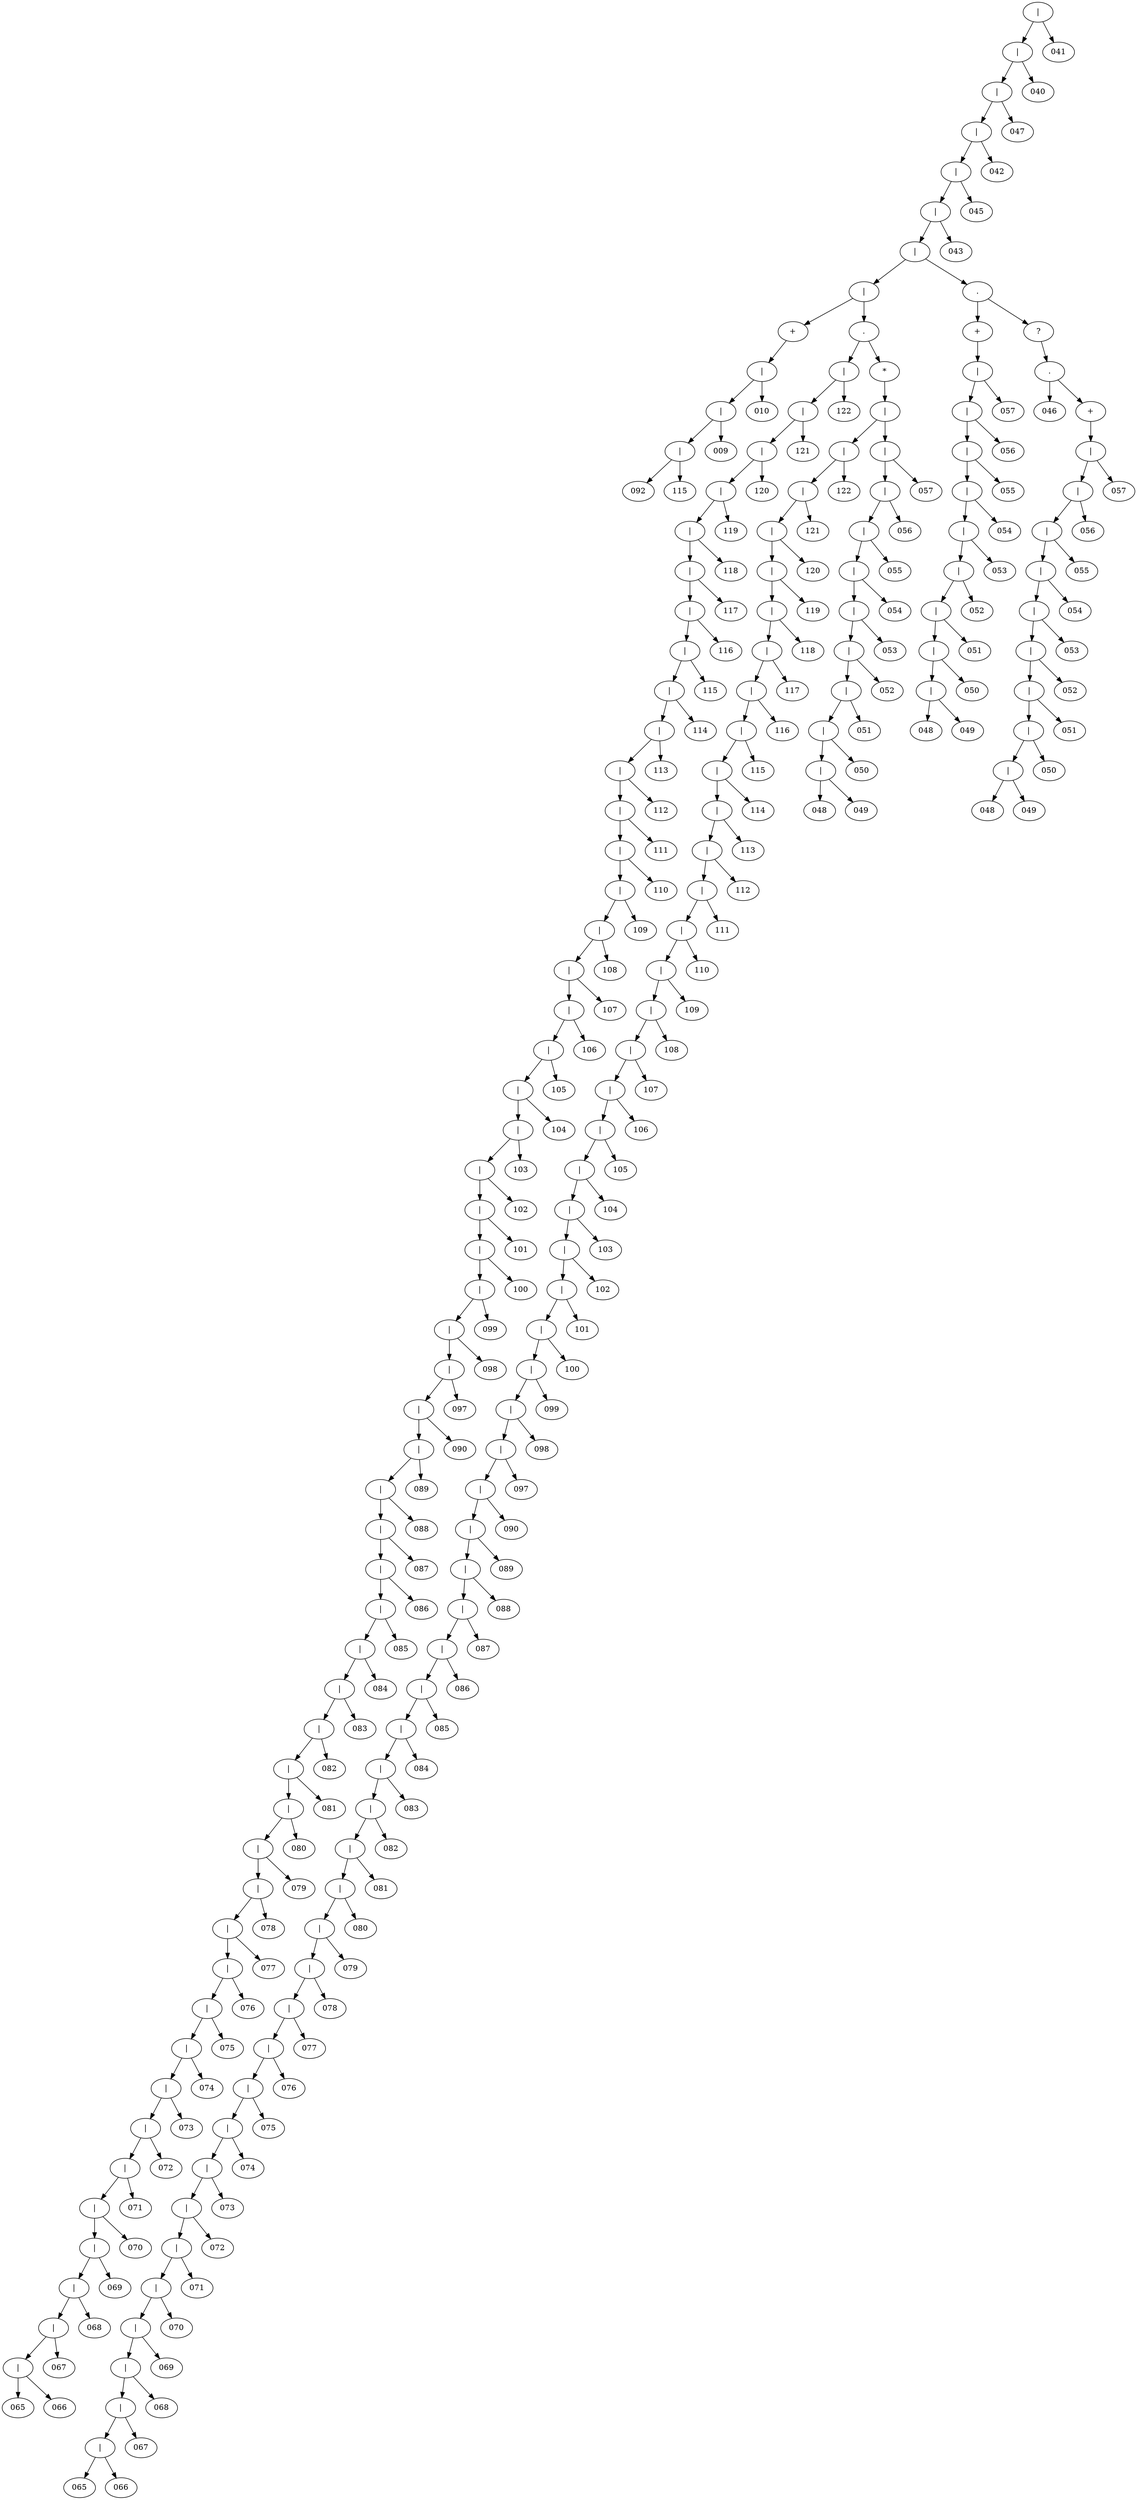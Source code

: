 digraph tree {
	"2e19b95fe4d34b61875d7d9e99b61b43" [label="|"]
	d62bc9eb847b4e56842d618ef1a55bec [label="|"]
	"2e19b95fe4d34b61875d7d9e99b61b43" -> d62bc9eb847b4e56842d618ef1a55bec
	"7fe6344fd96a43038ec41978693718b5" [label="|"]
	d62bc9eb847b4e56842d618ef1a55bec -> "7fe6344fd96a43038ec41978693718b5"
	fa23b6da489e4cc19fb6bdad95b22d73 [label="|"]
	"7fe6344fd96a43038ec41978693718b5" -> fa23b6da489e4cc19fb6bdad95b22d73
	"83bcaa3231194c7aa40a2555503f72b2" [label="|"]
	fa23b6da489e4cc19fb6bdad95b22d73 -> "83bcaa3231194c7aa40a2555503f72b2"
	be00e8d80e274a2cb9f75f99d9878c55 [label="|"]
	"83bcaa3231194c7aa40a2555503f72b2" -> be00e8d80e274a2cb9f75f99d9878c55
	"24c8f93053c6474a9f90a60ad2742010" [label="|"]
	be00e8d80e274a2cb9f75f99d9878c55 -> "24c8f93053c6474a9f90a60ad2742010"
	ff76c4222f97476eb7170eceab85cd71 [label="|"]
	"24c8f93053c6474a9f90a60ad2742010" -> ff76c4222f97476eb7170eceab85cd71
	c47994fa2f754c888942c87eef83daf3 [label="+"]
	ff76c4222f97476eb7170eceab85cd71 -> c47994fa2f754c888942c87eef83daf3
	f10859729d7148c6a57de2a03f4a5b13 [label="|"]
	c47994fa2f754c888942c87eef83daf3 -> f10859729d7148c6a57de2a03f4a5b13
	e2fc475a697f427ab1bbbead1531e0e1 [label="|"]
	f10859729d7148c6a57de2a03f4a5b13 -> e2fc475a697f427ab1bbbead1531e0e1
	eaadefefea414cacb116894111cdc186 [label="|"]
	e2fc475a697f427ab1bbbead1531e0e1 -> eaadefefea414cacb116894111cdc186
	"730ccfe91a364048bc9b30f78c1812c4" [label=092]
	eaadefefea414cacb116894111cdc186 -> "730ccfe91a364048bc9b30f78c1812c4"
	c76029ca411c497fb4a253eac7c81fa4 [label=115]
	eaadefefea414cacb116894111cdc186 -> c76029ca411c497fb4a253eac7c81fa4
	be38c3b09318450c8350f591df32cbcb [label=009]
	e2fc475a697f427ab1bbbead1531e0e1 -> be38c3b09318450c8350f591df32cbcb
	"60b33773f843457cb3dcf0a2a8e35753" [label=010]
	f10859729d7148c6a57de2a03f4a5b13 -> "60b33773f843457cb3dcf0a2a8e35753"
	"05e6436e86c04349966c093c47841afa" [label="."]
	ff76c4222f97476eb7170eceab85cd71 -> "05e6436e86c04349966c093c47841afa"
	"3090ae4bc9f048b6b4eb388c695d2171" [label="|"]
	"05e6436e86c04349966c093c47841afa" -> "3090ae4bc9f048b6b4eb388c695d2171"
	"4da3522e28aa428c8cdf0364335aa6f8" [label="|"]
	"3090ae4bc9f048b6b4eb388c695d2171" -> "4da3522e28aa428c8cdf0364335aa6f8"
	e4342912809a4910992414bb416e7b98 [label="|"]
	"4da3522e28aa428c8cdf0364335aa6f8" -> e4342912809a4910992414bb416e7b98
	"1521edde5a444e39972c7a7668b72daa" [label="|"]
	e4342912809a4910992414bb416e7b98 -> "1521edde5a444e39972c7a7668b72daa"
	"30cbc481c81d4c01b1b5ba5124217fb0" [label="|"]
	"1521edde5a444e39972c7a7668b72daa" -> "30cbc481c81d4c01b1b5ba5124217fb0"
	f4a5941d02c6412590adb33aa436edb4 [label="|"]
	"30cbc481c81d4c01b1b5ba5124217fb0" -> f4a5941d02c6412590adb33aa436edb4
	"313196c3f89340c7bfd5dcdce46e13e8" [label="|"]
	f4a5941d02c6412590adb33aa436edb4 -> "313196c3f89340c7bfd5dcdce46e13e8"
	"590f0a8bebb9479885e1aaea14e94cea" [label="|"]
	"313196c3f89340c7bfd5dcdce46e13e8" -> "590f0a8bebb9479885e1aaea14e94cea"
	aa83992f71304a339b46c2f6e71c440f [label="|"]
	"590f0a8bebb9479885e1aaea14e94cea" -> aa83992f71304a339b46c2f6e71c440f
	"7609d9a1d0024521b1f4b920b3a6239e" [label="|"]
	aa83992f71304a339b46c2f6e71c440f -> "7609d9a1d0024521b1f4b920b3a6239e"
	e55d6004d5e54dd8acfc0a5f7df43724 [label="|"]
	"7609d9a1d0024521b1f4b920b3a6239e" -> e55d6004d5e54dd8acfc0a5f7df43724
	fd9f5ba2892f488a80bb7bc5b7f38559 [label="|"]
	e55d6004d5e54dd8acfc0a5f7df43724 -> fd9f5ba2892f488a80bb7bc5b7f38559
	"3e0389116c98444a8870df1efdadb38a" [label="|"]
	fd9f5ba2892f488a80bb7bc5b7f38559 -> "3e0389116c98444a8870df1efdadb38a"
	"54dfc5a30d8d47b0988a4ce762fe93d4" [label="|"]
	"3e0389116c98444a8870df1efdadb38a" -> "54dfc5a30d8d47b0988a4ce762fe93d4"
	e2a88036a553441b843003126a8a8922 [label="|"]
	"54dfc5a30d8d47b0988a4ce762fe93d4" -> e2a88036a553441b843003126a8a8922
	"568d2b7107f3448296b4acfe0ae82e72" [label="|"]
	e2a88036a553441b843003126a8a8922 -> "568d2b7107f3448296b4acfe0ae82e72"
	"4367bb37cfc2487e96e3000105067f56" [label="|"]
	"568d2b7107f3448296b4acfe0ae82e72" -> "4367bb37cfc2487e96e3000105067f56"
	"262c342d523e4c33b1dd133475f9b430" [label="|"]
	"4367bb37cfc2487e96e3000105067f56" -> "262c342d523e4c33b1dd133475f9b430"
	"6911ab8682b8420185c1feca3cb0615e" [label="|"]
	"262c342d523e4c33b1dd133475f9b430" -> "6911ab8682b8420185c1feca3cb0615e"
	c6d47c54ce004630aa5b9c7b202ff507 [label="|"]
	"6911ab8682b8420185c1feca3cb0615e" -> c6d47c54ce004630aa5b9c7b202ff507
	"04df1d574c3a4840baac473f95817bff" [label="|"]
	c6d47c54ce004630aa5b9c7b202ff507 -> "04df1d574c3a4840baac473f95817bff"
	"8613e73a3dc342bebc2a65e8e5bd6919" [label="|"]
	"04df1d574c3a4840baac473f95817bff" -> "8613e73a3dc342bebc2a65e8e5bd6919"
	ad1630889f9645959170cf1a8734286f [label="|"]
	"8613e73a3dc342bebc2a65e8e5bd6919" -> ad1630889f9645959170cf1a8734286f
	"3909abb4a07d4a0eadb1ec61bbafc64f" [label="|"]
	ad1630889f9645959170cf1a8734286f -> "3909abb4a07d4a0eadb1ec61bbafc64f"
	"7f93357c66c149b28baf0f986a51c01a" [label="|"]
	"3909abb4a07d4a0eadb1ec61bbafc64f" -> "7f93357c66c149b28baf0f986a51c01a"
	b798ca3963c348deab50f19173b0dffb [label="|"]
	"7f93357c66c149b28baf0f986a51c01a" -> b798ca3963c348deab50f19173b0dffb
	"1637d149a7944e01892e420d18010c99" [label="|"]
	b798ca3963c348deab50f19173b0dffb -> "1637d149a7944e01892e420d18010c99"
	b0a2568ee36645209c156beccbf9eba8 [label="|"]
	"1637d149a7944e01892e420d18010c99" -> b0a2568ee36645209c156beccbf9eba8
	"860ce013cd4d4775a122f49677524567" [label="|"]
	b0a2568ee36645209c156beccbf9eba8 -> "860ce013cd4d4775a122f49677524567"
	"83ec720e50a247fe91d358a8a9cd28d4" [label="|"]
	"860ce013cd4d4775a122f49677524567" -> "83ec720e50a247fe91d358a8a9cd28d4"
	"118b8a9201f047959b79043a5a1e88d0" [label="|"]
	"83ec720e50a247fe91d358a8a9cd28d4" -> "118b8a9201f047959b79043a5a1e88d0"
	c5a905e357034dc49703d0e7c3512ea8 [label="|"]
	"118b8a9201f047959b79043a5a1e88d0" -> c5a905e357034dc49703d0e7c3512ea8
	"93b45ff6054d42c5867598079e2b7ee1" [label="|"]
	c5a905e357034dc49703d0e7c3512ea8 -> "93b45ff6054d42c5867598079e2b7ee1"
	"07bb6f6dda0c4d249f1085933e6556fb" [label="|"]
	"93b45ff6054d42c5867598079e2b7ee1" -> "07bb6f6dda0c4d249f1085933e6556fb"
	bde72948afbb4c549bdace349e87ec23 [label="|"]
	"07bb6f6dda0c4d249f1085933e6556fb" -> bde72948afbb4c549bdace349e87ec23
	"3af422423e354f0eb351685d33da58f6" [label="|"]
	bde72948afbb4c549bdace349e87ec23 -> "3af422423e354f0eb351685d33da58f6"
	abeb3dc7d1be4ff08765c79a49644313 [label="|"]
	"3af422423e354f0eb351685d33da58f6" -> abeb3dc7d1be4ff08765c79a49644313
	"7bfcd9e108dc4c7aa982fe3ecf68abf7" [label="|"]
	abeb3dc7d1be4ff08765c79a49644313 -> "7bfcd9e108dc4c7aa982fe3ecf68abf7"
	c2d82c0c1815451194439de8633c46ac [label="|"]
	"7bfcd9e108dc4c7aa982fe3ecf68abf7" -> c2d82c0c1815451194439de8633c46ac
	"743de1f04d0046389a4ac3d4cfe846c8" [label="|"]
	c2d82c0c1815451194439de8633c46ac -> "743de1f04d0046389a4ac3d4cfe846c8"
	dd7c288a64a342f9bb2f24be8c3994dd [label="|"]
	"743de1f04d0046389a4ac3d4cfe846c8" -> dd7c288a64a342f9bb2f24be8c3994dd
	"56be3e61e9424f168fa77abc351d7ea8" [label="|"]
	dd7c288a64a342f9bb2f24be8c3994dd -> "56be3e61e9424f168fa77abc351d7ea8"
	"89cadb04cda2492fa7c0b40d49ff04ca" [label="|"]
	"56be3e61e9424f168fa77abc351d7ea8" -> "89cadb04cda2492fa7c0b40d49ff04ca"
	"6c06c6048c3f48a99900bcb4896e2f7b" [label="|"]
	"89cadb04cda2492fa7c0b40d49ff04ca" -> "6c06c6048c3f48a99900bcb4896e2f7b"
	"60998f18250943ee9b8a0f982513fca3" [label="|"]
	"6c06c6048c3f48a99900bcb4896e2f7b" -> "60998f18250943ee9b8a0f982513fca3"
	"9c36ab6cf03f4df0a9fb2eff94ad850f" [label="|"]
	"60998f18250943ee9b8a0f982513fca3" -> "9c36ab6cf03f4df0a9fb2eff94ad850f"
	cbff3f8fb61b489db035eeec43785b11 [label="|"]
	"9c36ab6cf03f4df0a9fb2eff94ad850f" -> cbff3f8fb61b489db035eeec43785b11
	"4297e71b0c194c1d95365bc5e9347626" [label="|"]
	cbff3f8fb61b489db035eeec43785b11 -> "4297e71b0c194c1d95365bc5e9347626"
	"32606f846e9f41c68e2d75a1342caec8" [label="|"]
	"4297e71b0c194c1d95365bc5e9347626" -> "32606f846e9f41c68e2d75a1342caec8"
	"6079e228522d45449020d82fd829f824" [label="|"]
	"32606f846e9f41c68e2d75a1342caec8" -> "6079e228522d45449020d82fd829f824"
	"856d3a7497824a149aa77467a1bbca75" [label="|"]
	"6079e228522d45449020d82fd829f824" -> "856d3a7497824a149aa77467a1bbca75"
	"0d6f7d8f794840b6b7b6c0ac9affc92e" [label=065]
	"856d3a7497824a149aa77467a1bbca75" -> "0d6f7d8f794840b6b7b6c0ac9affc92e"
	e7045a44161648b493a531141daa738e [label=066]
	"856d3a7497824a149aa77467a1bbca75" -> e7045a44161648b493a531141daa738e
	c5e0d533784f4cee9ae788e30386d0e1 [label=067]
	"6079e228522d45449020d82fd829f824" -> c5e0d533784f4cee9ae788e30386d0e1
	abcb70b63c4b4a0393ff03a9cca87ccb [label=068]
	"32606f846e9f41c68e2d75a1342caec8" -> abcb70b63c4b4a0393ff03a9cca87ccb
	"24725a2136ac4509ace4260de72b845a" [label=069]
	"4297e71b0c194c1d95365bc5e9347626" -> "24725a2136ac4509ace4260de72b845a"
	d02cc2edb5a54d6181809d9d5954cc9a [label=070]
	cbff3f8fb61b489db035eeec43785b11 -> d02cc2edb5a54d6181809d9d5954cc9a
	"3c8c8919ee0d41f0962fb75e448e7cc2" [label=071]
	"9c36ab6cf03f4df0a9fb2eff94ad850f" -> "3c8c8919ee0d41f0962fb75e448e7cc2"
	c83a323e7195435abc5388a6fb52326b [label=072]
	"60998f18250943ee9b8a0f982513fca3" -> c83a323e7195435abc5388a6fb52326b
	dc54b8e723564a8dac7d952ab27dfc49 [label=073]
	"6c06c6048c3f48a99900bcb4896e2f7b" -> dc54b8e723564a8dac7d952ab27dfc49
	"46a024b9b1da401b8635df1bf07edc20" [label=074]
	"89cadb04cda2492fa7c0b40d49ff04ca" -> "46a024b9b1da401b8635df1bf07edc20"
	dafb75ae28504deb8aaff700d503282a [label=075]
	"56be3e61e9424f168fa77abc351d7ea8" -> dafb75ae28504deb8aaff700d503282a
	"85d6f7ccee55439ab45138f91debbd62" [label=076]
	dd7c288a64a342f9bb2f24be8c3994dd -> "85d6f7ccee55439ab45138f91debbd62"
	"09ad352f056d4b87b0ed3badf8d45d67" [label=077]
	"743de1f04d0046389a4ac3d4cfe846c8" -> "09ad352f056d4b87b0ed3badf8d45d67"
	d3941c80a0a84387b9101f5dc4214507 [label=078]
	c2d82c0c1815451194439de8633c46ac -> d3941c80a0a84387b9101f5dc4214507
	f6dd914f517d40fa9fd8cc256bb3cd64 [label=079]
	"7bfcd9e108dc4c7aa982fe3ecf68abf7" -> f6dd914f517d40fa9fd8cc256bb3cd64
	c5ef17b76bec49bea889ac9077cc4fab [label=080]
	abeb3dc7d1be4ff08765c79a49644313 -> c5ef17b76bec49bea889ac9077cc4fab
	"6d1d6fc10a604ecc86c422f1b4612594" [label=081]
	"3af422423e354f0eb351685d33da58f6" -> "6d1d6fc10a604ecc86c422f1b4612594"
	b19fc4406c4e42b48f0059e66e0fbd40 [label=082]
	bde72948afbb4c549bdace349e87ec23 -> b19fc4406c4e42b48f0059e66e0fbd40
	bcb2244858994603b164f93d15a29dc1 [label=083]
	"07bb6f6dda0c4d249f1085933e6556fb" -> bcb2244858994603b164f93d15a29dc1
	d569146aa44d4073986cc66fbe51ed73 [label=084]
	"93b45ff6054d42c5867598079e2b7ee1" -> d569146aa44d4073986cc66fbe51ed73
	d087031e2e284b7c8c5691b1840e9bdd [label=085]
	c5a905e357034dc49703d0e7c3512ea8 -> d087031e2e284b7c8c5691b1840e9bdd
	"36a99b8f4a2b4522b190777302a221a4" [label=086]
	"118b8a9201f047959b79043a5a1e88d0" -> "36a99b8f4a2b4522b190777302a221a4"
	"90250d33bd5440cca919d23a5be29afd" [label=087]
	"83ec720e50a247fe91d358a8a9cd28d4" -> "90250d33bd5440cca919d23a5be29afd"
	"1f3e9d07bc79423aa1e7098966bd3449" [label=088]
	"860ce013cd4d4775a122f49677524567" -> "1f3e9d07bc79423aa1e7098966bd3449"
	"38872727e679443eadfd0ad13c077fd3" [label=089]
	b0a2568ee36645209c156beccbf9eba8 -> "38872727e679443eadfd0ad13c077fd3"
	"3d22eb947bea4b52ae68e461b6b90a3c" [label=090]
	"1637d149a7944e01892e420d18010c99" -> "3d22eb947bea4b52ae68e461b6b90a3c"
	f974eb8ea18644f0acf32cbc02d7b525 [label=097]
	b798ca3963c348deab50f19173b0dffb -> f974eb8ea18644f0acf32cbc02d7b525
	"0edec63702cf4c369dfad21317dc192d" [label=098]
	"7f93357c66c149b28baf0f986a51c01a" -> "0edec63702cf4c369dfad21317dc192d"
	"0e8c87048a7e4ff99499340d0e646192" [label=099]
	"3909abb4a07d4a0eadb1ec61bbafc64f" -> "0e8c87048a7e4ff99499340d0e646192"
	"5d526075759d452f93991edcccc33277" [label=100]
	ad1630889f9645959170cf1a8734286f -> "5d526075759d452f93991edcccc33277"
	"81965a9378d94cd594206a4353521e64" [label=101]
	"8613e73a3dc342bebc2a65e8e5bd6919" -> "81965a9378d94cd594206a4353521e64"
	"1cfcafbfaa144a73976c4645f23a6a61" [label=102]
	"04df1d574c3a4840baac473f95817bff" -> "1cfcafbfaa144a73976c4645f23a6a61"
	d2809be0dabf4e328eb8126eb0e2bdb9 [label=103]
	c6d47c54ce004630aa5b9c7b202ff507 -> d2809be0dabf4e328eb8126eb0e2bdb9
	"0fdaf1ead557450292ae04a256ac3ac6" [label=104]
	"6911ab8682b8420185c1feca3cb0615e" -> "0fdaf1ead557450292ae04a256ac3ac6"
	"48b3edbd1b6b4c72beb3fa580e08ffcd" [label=105]
	"262c342d523e4c33b1dd133475f9b430" -> "48b3edbd1b6b4c72beb3fa580e08ffcd"
	"4366845f3e4141bdb523ec8c03465b83" [label=106]
	"4367bb37cfc2487e96e3000105067f56" -> "4366845f3e4141bdb523ec8c03465b83"
	e7a9c7aa78e347408c883efdd99ac241 [label=107]
	"568d2b7107f3448296b4acfe0ae82e72" -> e7a9c7aa78e347408c883efdd99ac241
	"677ad2f438804034b9810ee0a3375fde" [label=108]
	e2a88036a553441b843003126a8a8922 -> "677ad2f438804034b9810ee0a3375fde"
	ba92a52e16b14f868bc020cbb9723bff [label=109]
	"54dfc5a30d8d47b0988a4ce762fe93d4" -> ba92a52e16b14f868bc020cbb9723bff
	"0a0cf23726234e96a9f26e843821bf26" [label=110]
	"3e0389116c98444a8870df1efdadb38a" -> "0a0cf23726234e96a9f26e843821bf26"
	b3736c7fb3d3466cb6d554184c5f8292 [label=111]
	fd9f5ba2892f488a80bb7bc5b7f38559 -> b3736c7fb3d3466cb6d554184c5f8292
	be3f4f2c283e4891acb088f8a84546b0 [label=112]
	e55d6004d5e54dd8acfc0a5f7df43724 -> be3f4f2c283e4891acb088f8a84546b0
	bada784883274acb86df6f85e5d50e32 [label=113]
	"7609d9a1d0024521b1f4b920b3a6239e" -> bada784883274acb86df6f85e5d50e32
	bd9dc35130494015b7b9abb674e344be [label=114]
	aa83992f71304a339b46c2f6e71c440f -> bd9dc35130494015b7b9abb674e344be
	"9e1969eef4c74bf19f90760bd10f2623" [label=115]
	"590f0a8bebb9479885e1aaea14e94cea" -> "9e1969eef4c74bf19f90760bd10f2623"
	"4fcd89933f8d4d2895be8e3808e45a8e" [label=116]
	"313196c3f89340c7bfd5dcdce46e13e8" -> "4fcd89933f8d4d2895be8e3808e45a8e"
	"55f11e9a02014185961735537ef96c6f" [label=117]
	f4a5941d02c6412590adb33aa436edb4 -> "55f11e9a02014185961735537ef96c6f"
	"9faa0497505c4a5ba6efea9c52e28e3d" [label=118]
	"30cbc481c81d4c01b1b5ba5124217fb0" -> "9faa0497505c4a5ba6efea9c52e28e3d"
	"7792dd00599f47bf8d2b4bdc5581d0fb" [label=119]
	"1521edde5a444e39972c7a7668b72daa" -> "7792dd00599f47bf8d2b4bdc5581d0fb"
	"46beeb7c199741beacfb49e208489572" [label=120]
	e4342912809a4910992414bb416e7b98 -> "46beeb7c199741beacfb49e208489572"
	"239d18fd13dc4de593e1303dc1384f98" [label=121]
	"4da3522e28aa428c8cdf0364335aa6f8" -> "239d18fd13dc4de593e1303dc1384f98"
	"66c4f4dba06a47619353592ed166a7a3" [label=122]
	"3090ae4bc9f048b6b4eb388c695d2171" -> "66c4f4dba06a47619353592ed166a7a3"
	d61d05e4441148538a75e129a8fc5343 [label="*"]
	"05e6436e86c04349966c093c47841afa" -> d61d05e4441148538a75e129a8fc5343
	b65ce243acad4a93b4776e288a89f0d1 [label="|"]
	d61d05e4441148538a75e129a8fc5343 -> b65ce243acad4a93b4776e288a89f0d1
	c9530267481f4e0893927061f4967cd6 [label="|"]
	b65ce243acad4a93b4776e288a89f0d1 -> c9530267481f4e0893927061f4967cd6
	c3a7b93d75c64c5bacbe43ce6556a429 [label="|"]
	c9530267481f4e0893927061f4967cd6 -> c3a7b93d75c64c5bacbe43ce6556a429
	"84f2a5c0da2841cd86ebcf68f3b23291" [label="|"]
	c3a7b93d75c64c5bacbe43ce6556a429 -> "84f2a5c0da2841cd86ebcf68f3b23291"
	"2b8f860e608443bcbab6c564e4c68b71" [label="|"]
	"84f2a5c0da2841cd86ebcf68f3b23291" -> "2b8f860e608443bcbab6c564e4c68b71"
	"8fa6bbe83214428381ad606445aa68a4" [label="|"]
	"2b8f860e608443bcbab6c564e4c68b71" -> "8fa6bbe83214428381ad606445aa68a4"
	"02be2bc140ab4f87afde4f3365422d33" [label="|"]
	"8fa6bbe83214428381ad606445aa68a4" -> "02be2bc140ab4f87afde4f3365422d33"
	"7981cb0e5d714a6d9f563bf1754de76f" [label="|"]
	"02be2bc140ab4f87afde4f3365422d33" -> "7981cb0e5d714a6d9f563bf1754de76f"
	c8f71c4943694b218c81b4203b500691 [label="|"]
	"7981cb0e5d714a6d9f563bf1754de76f" -> c8f71c4943694b218c81b4203b500691
	d7e801021672403dbb43d127a94d7d5c [label="|"]
	c8f71c4943694b218c81b4203b500691 -> d7e801021672403dbb43d127a94d7d5c
	"5dc836c23df8433fb081b5ddb6f51dc9" [label="|"]
	d7e801021672403dbb43d127a94d7d5c -> "5dc836c23df8433fb081b5ddb6f51dc9"
	b1b4a3af92d34f908691682c3a1108f8 [label="|"]
	"5dc836c23df8433fb081b5ddb6f51dc9" -> b1b4a3af92d34f908691682c3a1108f8
	e7c1331565df4ede9558e244d5b652f9 [label="|"]
	b1b4a3af92d34f908691682c3a1108f8 -> e7c1331565df4ede9558e244d5b652f9
	"1a8044428ffa4b99b3c127479ef8b499" [label="|"]
	e7c1331565df4ede9558e244d5b652f9 -> "1a8044428ffa4b99b3c127479ef8b499"
	"52ac1f6d5e2a4c5dafd0b3dc62e7bbf8" [label="|"]
	"1a8044428ffa4b99b3c127479ef8b499" -> "52ac1f6d5e2a4c5dafd0b3dc62e7bbf8"
	e843cf5bb79c42a7ae9bc2f696d27275 [label="|"]
	"52ac1f6d5e2a4c5dafd0b3dc62e7bbf8" -> e843cf5bb79c42a7ae9bc2f696d27275
	"1f4be38857d04e699992f11714b35c0f" [label="|"]
	e843cf5bb79c42a7ae9bc2f696d27275 -> "1f4be38857d04e699992f11714b35c0f"
	"6f748e7bc83545a6b393e9d2b8ae180b" [label="|"]
	"1f4be38857d04e699992f11714b35c0f" -> "6f748e7bc83545a6b393e9d2b8ae180b"
	ff65acc232e8487f932cb68ccdd3f200 [label="|"]
	"6f748e7bc83545a6b393e9d2b8ae180b" -> ff65acc232e8487f932cb68ccdd3f200
	"3c23124e614e419cb5e8737025530696" [label="|"]
	ff65acc232e8487f932cb68ccdd3f200 -> "3c23124e614e419cb5e8737025530696"
	"5f615977078049dc8278fde9eac1bb44" [label="|"]
	"3c23124e614e419cb5e8737025530696" -> "5f615977078049dc8278fde9eac1bb44"
	"8a620c82e6754847adc10bb6264237ba" [label="|"]
	"5f615977078049dc8278fde9eac1bb44" -> "8a620c82e6754847adc10bb6264237ba"
	"8fed126d4c714a1690626275132b886e" [label="|"]
	"8a620c82e6754847adc10bb6264237ba" -> "8fed126d4c714a1690626275132b886e"
	b5315aacb74341a4939051ca26df9aac [label="|"]
	"8fed126d4c714a1690626275132b886e" -> b5315aacb74341a4939051ca26df9aac
	"2b8e6deb85034fb2b468cc0c95079308" [label="|"]
	b5315aacb74341a4939051ca26df9aac -> "2b8e6deb85034fb2b468cc0c95079308"
	"56fd216fe97244d089ebbbc63fe77856" [label="|"]
	"2b8e6deb85034fb2b468cc0c95079308" -> "56fd216fe97244d089ebbbc63fe77856"
	"82f8831b6f4d4cd3a570f6231ad82472" [label="|"]
	"56fd216fe97244d089ebbbc63fe77856" -> "82f8831b6f4d4cd3a570f6231ad82472"
	"771b521bead94e238eb8ee6435f0ccda" [label="|"]
	"82f8831b6f4d4cd3a570f6231ad82472" -> "771b521bead94e238eb8ee6435f0ccda"
	"7ada20359262487ea2dd1ce014e73e65" [label="|"]
	"771b521bead94e238eb8ee6435f0ccda" -> "7ada20359262487ea2dd1ce014e73e65"
	"183c678e81774f669d3274f35ba27f92" [label="|"]
	"7ada20359262487ea2dd1ce014e73e65" -> "183c678e81774f669d3274f35ba27f92"
	ee48e8306df64dc1a8920b01669c68c3 [label="|"]
	"183c678e81774f669d3274f35ba27f92" -> ee48e8306df64dc1a8920b01669c68c3
	"7bb3a212ee52471d9dcc20edcd00ca88" [label="|"]
	ee48e8306df64dc1a8920b01669c68c3 -> "7bb3a212ee52471d9dcc20edcd00ca88"
	"664299b583d44488be3cbf6f56b4c5b4" [label="|"]
	"7bb3a212ee52471d9dcc20edcd00ca88" -> "664299b583d44488be3cbf6f56b4c5b4"
	"6708cf606b0d44e99548bb9e9189a9ad" [label="|"]
	"664299b583d44488be3cbf6f56b4c5b4" -> "6708cf606b0d44e99548bb9e9189a9ad"
	c951c0cf38cf40c99db77aecc483c26f [label="|"]
	"6708cf606b0d44e99548bb9e9189a9ad" -> c951c0cf38cf40c99db77aecc483c26f
	ecfae80db4264793895b549ae40cf6bc [label="|"]
	c951c0cf38cf40c99db77aecc483c26f -> ecfae80db4264793895b549ae40cf6bc
	"62054547a9b5495ca6cd0fe0266f71b5" [label="|"]
	ecfae80db4264793895b549ae40cf6bc -> "62054547a9b5495ca6cd0fe0266f71b5"
	fa6255e1f63749df812849616c7135eb [label="|"]
	"62054547a9b5495ca6cd0fe0266f71b5" -> fa6255e1f63749df812849616c7135eb
	ef12be7fce15474696c44d52f330f137 [label="|"]
	fa6255e1f63749df812849616c7135eb -> ef12be7fce15474696c44d52f330f137
	c1c98fae5dce4ef29d8663c6a33d495f [label="|"]
	ef12be7fce15474696c44d52f330f137 -> c1c98fae5dce4ef29d8663c6a33d495f
	e49d4414e6ac4821aa1f635ab7f273b4 [label="|"]
	c1c98fae5dce4ef29d8663c6a33d495f -> e49d4414e6ac4821aa1f635ab7f273b4
	"07c23cefb70e4906833372477c977fcd" [label="|"]
	e49d4414e6ac4821aa1f635ab7f273b4 -> "07c23cefb70e4906833372477c977fcd"
	f151aa2f7199466a8929a1d2d089e7d7 [label="|"]
	"07c23cefb70e4906833372477c977fcd" -> f151aa2f7199466a8929a1d2d089e7d7
	b4d0e426e3e540bf983be99f133b0418 [label="|"]
	f151aa2f7199466a8929a1d2d089e7d7 -> b4d0e426e3e540bf983be99f133b0418
	"47b264ee8012476ba259b6161f8cb837" [label="|"]
	b4d0e426e3e540bf983be99f133b0418 -> "47b264ee8012476ba259b6161f8cb837"
	"23e901faacf94907bf4e4a51ba3d02e2" [label="|"]
	"47b264ee8012476ba259b6161f8cb837" -> "23e901faacf94907bf4e4a51ba3d02e2"
	"9d5a34b553a84381884ce7aebf8ac357" [label="|"]
	"23e901faacf94907bf4e4a51ba3d02e2" -> "9d5a34b553a84381884ce7aebf8ac357"
	db0cb9f08c42461fa23bc4fbf47363dc [label="|"]
	"9d5a34b553a84381884ce7aebf8ac357" -> db0cb9f08c42461fa23bc4fbf47363dc
	"156af161084d4d2d88df2c7016255941" [label="|"]
	db0cb9f08c42461fa23bc4fbf47363dc -> "156af161084d4d2d88df2c7016255941"
	"600d8e9622fb4c9b958db9d5e55c9646" [label="|"]
	"156af161084d4d2d88df2c7016255941" -> "600d8e9622fb4c9b958db9d5e55c9646"
	d77703e7f9bc43e39605bc87e348c960 [label="|"]
	"600d8e9622fb4c9b958db9d5e55c9646" -> d77703e7f9bc43e39605bc87e348c960
	"6f5ed14fdd5b42e1a4fd2c52d3a1c000" [label="|"]
	d77703e7f9bc43e39605bc87e348c960 -> "6f5ed14fdd5b42e1a4fd2c52d3a1c000"
	e0276fcfa39041f1be8be4533818d095 [label=065]
	"6f5ed14fdd5b42e1a4fd2c52d3a1c000" -> e0276fcfa39041f1be8be4533818d095
	"00983c97180c45cd9fa3fd6b028f52bb" [label=066]
	"6f5ed14fdd5b42e1a4fd2c52d3a1c000" -> "00983c97180c45cd9fa3fd6b028f52bb"
	dc3f6f36b9b248a2a47df4c016e930e3 [label=067]
	d77703e7f9bc43e39605bc87e348c960 -> dc3f6f36b9b248a2a47df4c016e930e3
	"5752196de7484dcc98a49d306627061f" [label=068]
	"600d8e9622fb4c9b958db9d5e55c9646" -> "5752196de7484dcc98a49d306627061f"
	"659bd82c89cb4de9bc4287f76b7e9e93" [label=069]
	"156af161084d4d2d88df2c7016255941" -> "659bd82c89cb4de9bc4287f76b7e9e93"
	"06970b719e47402a9b38fa7e1749e0e1" [label=070]
	db0cb9f08c42461fa23bc4fbf47363dc -> "06970b719e47402a9b38fa7e1749e0e1"
	"83927af833c94c4d944d25c9e782078f" [label=071]
	"9d5a34b553a84381884ce7aebf8ac357" -> "83927af833c94c4d944d25c9e782078f"
	"863cd37a668847caa8c5f9465529f5e1" [label=072]
	"23e901faacf94907bf4e4a51ba3d02e2" -> "863cd37a668847caa8c5f9465529f5e1"
	f4d7114be1594ef7a3e8e530c89a44c6 [label=073]
	"47b264ee8012476ba259b6161f8cb837" -> f4d7114be1594ef7a3e8e530c89a44c6
	a3922a97d0d1467bb5de9d385164b2c4 [label=074]
	b4d0e426e3e540bf983be99f133b0418 -> a3922a97d0d1467bb5de9d385164b2c4
	aa5eb7113d9a4d8897e6bac64f8ce98f [label=075]
	f151aa2f7199466a8929a1d2d089e7d7 -> aa5eb7113d9a4d8897e6bac64f8ce98f
	"87a2d5b8055c4cc2ac536e65ba722299" [label=076]
	"07c23cefb70e4906833372477c977fcd" -> "87a2d5b8055c4cc2ac536e65ba722299"
	"8762f1aa9ead42ffb127b33c634e33ec" [label=077]
	e49d4414e6ac4821aa1f635ab7f273b4 -> "8762f1aa9ead42ffb127b33c634e33ec"
	f481fcea6ba44ac6b8b0e66ea9e22c8b [label=078]
	c1c98fae5dce4ef29d8663c6a33d495f -> f481fcea6ba44ac6b8b0e66ea9e22c8b
	"058172661dec4b54bdd223f09daeecb4" [label=079]
	ef12be7fce15474696c44d52f330f137 -> "058172661dec4b54bdd223f09daeecb4"
	"6f478816080f4d4ea9c0d55f037684b9" [label=080]
	fa6255e1f63749df812849616c7135eb -> "6f478816080f4d4ea9c0d55f037684b9"
	c90a2bc9400b4acbbef5abf10005f21a [label=081]
	"62054547a9b5495ca6cd0fe0266f71b5" -> c90a2bc9400b4acbbef5abf10005f21a
	"2435a7fd86d145a6ba2ea61c54e7ba64" [label=082]
	ecfae80db4264793895b549ae40cf6bc -> "2435a7fd86d145a6ba2ea61c54e7ba64"
	b9cb025e081a47a4a18b7270fc061548 [label=083]
	c951c0cf38cf40c99db77aecc483c26f -> b9cb025e081a47a4a18b7270fc061548
	"24b0272d8fa84bdcb7d02e653c5aa2ae" [label=084]
	"6708cf606b0d44e99548bb9e9189a9ad" -> "24b0272d8fa84bdcb7d02e653c5aa2ae"
	c9269040ec474695b35c68973c50b4b2 [label=085]
	"664299b583d44488be3cbf6f56b4c5b4" -> c9269040ec474695b35c68973c50b4b2
	"1e0b9af0bfa34e0d80265541604997c8" [label=086]
	"7bb3a212ee52471d9dcc20edcd00ca88" -> "1e0b9af0bfa34e0d80265541604997c8"
	da1d8db3731c437db809084f67c1c5ec [label=087]
	ee48e8306df64dc1a8920b01669c68c3 -> da1d8db3731c437db809084f67c1c5ec
	"414725cb7dbe4c6cb79413294ca68747" [label=088]
	"183c678e81774f669d3274f35ba27f92" -> "414725cb7dbe4c6cb79413294ca68747"
	"125226b634f6480b8193161015587263" [label=089]
	"7ada20359262487ea2dd1ce014e73e65" -> "125226b634f6480b8193161015587263"
	"62c117d6cca044d79763aacba4adedee" [label=090]
	"771b521bead94e238eb8ee6435f0ccda" -> "62c117d6cca044d79763aacba4adedee"
	"64edd19c6b6242e9ba2c5a018d580b50" [label=097]
	"82f8831b6f4d4cd3a570f6231ad82472" -> "64edd19c6b6242e9ba2c5a018d580b50"
	"6163c14023d14b35a669d5b98ffa2ebb" [label=098]
	"56fd216fe97244d089ebbbc63fe77856" -> "6163c14023d14b35a669d5b98ffa2ebb"
	"2e8a284886904a15a5d15d637af55e2a" [label=099]
	"2b8e6deb85034fb2b468cc0c95079308" -> "2e8a284886904a15a5d15d637af55e2a"
	ee938a59c25a4de7afc8336707dc8f96 [label=100]
	b5315aacb74341a4939051ca26df9aac -> ee938a59c25a4de7afc8336707dc8f96
	"59f9744bcf4e43518c9b83405b132047" [label=101]
	"8fed126d4c714a1690626275132b886e" -> "59f9744bcf4e43518c9b83405b132047"
	ac75685974584c3f92cbcfa41451c9e3 [label=102]
	"8a620c82e6754847adc10bb6264237ba" -> ac75685974584c3f92cbcfa41451c9e3
	e502398f42b14f7894b54712eb2d1e2c [label=103]
	"5f615977078049dc8278fde9eac1bb44" -> e502398f42b14f7894b54712eb2d1e2c
	f0fa97fa5c6d4670a92c76d6e508040a [label=104]
	"3c23124e614e419cb5e8737025530696" -> f0fa97fa5c6d4670a92c76d6e508040a
	"15f6a30d7a2040af8f80a641f183b574" [label=105]
	ff65acc232e8487f932cb68ccdd3f200 -> "15f6a30d7a2040af8f80a641f183b574"
	"53be725bc7654c42b15643e54ec47192" [label=106]
	"6f748e7bc83545a6b393e9d2b8ae180b" -> "53be725bc7654c42b15643e54ec47192"
	b82ece73257c45dd8c1f9ef0876c90c6 [label=107]
	"1f4be38857d04e699992f11714b35c0f" -> b82ece73257c45dd8c1f9ef0876c90c6
	c2098f56c9e649d381e4424c2bfff246 [label=108]
	e843cf5bb79c42a7ae9bc2f696d27275 -> c2098f56c9e649d381e4424c2bfff246
	"980fb96d38a94e19a942691c4530d0c4" [label=109]
	"52ac1f6d5e2a4c5dafd0b3dc62e7bbf8" -> "980fb96d38a94e19a942691c4530d0c4"
	"202a2d748e3344cbba4f08d2f43ee468" [label=110]
	"1a8044428ffa4b99b3c127479ef8b499" -> "202a2d748e3344cbba4f08d2f43ee468"
	fa62f2d68e04489a8d808cf4ab957db7 [label=111]
	e7c1331565df4ede9558e244d5b652f9 -> fa62f2d68e04489a8d808cf4ab957db7
	a4ebccf70a69466d86d7864479ecfcb3 [label=112]
	b1b4a3af92d34f908691682c3a1108f8 -> a4ebccf70a69466d86d7864479ecfcb3
	ab0fb51acb254795bb60d1dc849ca127 [label=113]
	"5dc836c23df8433fb081b5ddb6f51dc9" -> ab0fb51acb254795bb60d1dc849ca127
	"18e00078d281439d8cf2271c4869cda2" [label=114]
	d7e801021672403dbb43d127a94d7d5c -> "18e00078d281439d8cf2271c4869cda2"
	dd627d359e6a4051ba0b446608226fd4 [label=115]
	c8f71c4943694b218c81b4203b500691 -> dd627d359e6a4051ba0b446608226fd4
	"87f6669b6af640679aa034c64184b5d8" [label=116]
	"7981cb0e5d714a6d9f563bf1754de76f" -> "87f6669b6af640679aa034c64184b5d8"
	"602c9671bccd4ddab9568ec8bc08bde1" [label=117]
	"02be2bc140ab4f87afde4f3365422d33" -> "602c9671bccd4ddab9568ec8bc08bde1"
	"6bfb7ee49a0d4af0a588da767a8c02b0" [label=118]
	"8fa6bbe83214428381ad606445aa68a4" -> "6bfb7ee49a0d4af0a588da767a8c02b0"
	"21ecb63505924b0383701d61c8e5c833" [label=119]
	"2b8f860e608443bcbab6c564e4c68b71" -> "21ecb63505924b0383701d61c8e5c833"
	"41574a474da746ed898f3b24b63e9c2f" [label=120]
	"84f2a5c0da2841cd86ebcf68f3b23291" -> "41574a474da746ed898f3b24b63e9c2f"
	"39dd29f04d3d41d5b1474d5a7cc6dbce" [label=121]
	c3a7b93d75c64c5bacbe43ce6556a429 -> "39dd29f04d3d41d5b1474d5a7cc6dbce"
	b81a66d122b847efa83feae773b02491 [label=122]
	c9530267481f4e0893927061f4967cd6 -> b81a66d122b847efa83feae773b02491
	"785a248db4224e13970e4edcd7276e79" [label="|"]
	b65ce243acad4a93b4776e288a89f0d1 -> "785a248db4224e13970e4edcd7276e79"
	"1b2c6d9a8fc24339b942e9ef9b3b04d0" [label="|"]
	"785a248db4224e13970e4edcd7276e79" -> "1b2c6d9a8fc24339b942e9ef9b3b04d0"
	"15bb6fbf47914fb2b96fa97a4ce79cda" [label="|"]
	"1b2c6d9a8fc24339b942e9ef9b3b04d0" -> "15bb6fbf47914fb2b96fa97a4ce79cda"
	"9c36473801a145809839245d1b10c43d" [label="|"]
	"15bb6fbf47914fb2b96fa97a4ce79cda" -> "9c36473801a145809839245d1b10c43d"
	"5bf417366f124dfd93271393f6d2a741" [label="|"]
	"9c36473801a145809839245d1b10c43d" -> "5bf417366f124dfd93271393f6d2a741"
	"84bdecb564db454698847670f605f59c" [label="|"]
	"5bf417366f124dfd93271393f6d2a741" -> "84bdecb564db454698847670f605f59c"
	"5f6fedb41d8a43d0bd370d84af21daf1" [label="|"]
	"84bdecb564db454698847670f605f59c" -> "5f6fedb41d8a43d0bd370d84af21daf1"
	"5fb8dd91b2254e59aec92b72b45b21ce" [label="|"]
	"5f6fedb41d8a43d0bd370d84af21daf1" -> "5fb8dd91b2254e59aec92b72b45b21ce"
	b529201792054ffaa4243d159635e016 [label="|"]
	"5fb8dd91b2254e59aec92b72b45b21ce" -> b529201792054ffaa4243d159635e016
	"00aa4f0f0d56493ab7064e78a26416ac" [label=048]
	b529201792054ffaa4243d159635e016 -> "00aa4f0f0d56493ab7064e78a26416ac"
	"8bd80aa1cf5446c69c6528675e4f22ac" [label=049]
	b529201792054ffaa4243d159635e016 -> "8bd80aa1cf5446c69c6528675e4f22ac"
	"2246c87f49ce493693372b8c97178a07" [label=050]
	"5fb8dd91b2254e59aec92b72b45b21ce" -> "2246c87f49ce493693372b8c97178a07"
	"97a0133791444c8aa317b07ead05ec0d" [label=051]
	"5f6fedb41d8a43d0bd370d84af21daf1" -> "97a0133791444c8aa317b07ead05ec0d"
	d6ba3cded42c46a88b02b91785b65ce9 [label=052]
	"84bdecb564db454698847670f605f59c" -> d6ba3cded42c46a88b02b91785b65ce9
	"2256c71fd24b404c881110c7c87fb1e6" [label=053]
	"5bf417366f124dfd93271393f6d2a741" -> "2256c71fd24b404c881110c7c87fb1e6"
	"1ebd6f042e1a453ba38378123259d09c" [label=054]
	"9c36473801a145809839245d1b10c43d" -> "1ebd6f042e1a453ba38378123259d09c"
	"6f153fdb4e1742c583b12afe3a8fe7b7" [label=055]
	"15bb6fbf47914fb2b96fa97a4ce79cda" -> "6f153fdb4e1742c583b12afe3a8fe7b7"
	"16f391f6161d4f4fae05ae56323b447c" [label=056]
	"1b2c6d9a8fc24339b942e9ef9b3b04d0" -> "16f391f6161d4f4fae05ae56323b447c"
	"7121367542834a5b9c5115a05ed55236" [label=057]
	"785a248db4224e13970e4edcd7276e79" -> "7121367542834a5b9c5115a05ed55236"
	"72302b808f1d4a7daecb0a045df25607" [label="."]
	"24c8f93053c6474a9f90a60ad2742010" -> "72302b808f1d4a7daecb0a045df25607"
	e03368d1b5564505a57edef52655588f [label="+"]
	"72302b808f1d4a7daecb0a045df25607" -> e03368d1b5564505a57edef52655588f
	"117dfee0eefd4eb7bf4f1c10e1ae01fe" [label="|"]
	e03368d1b5564505a57edef52655588f -> "117dfee0eefd4eb7bf4f1c10e1ae01fe"
	e121b4c7799546fabaefec1bc07af4ec [label="|"]
	"117dfee0eefd4eb7bf4f1c10e1ae01fe" -> e121b4c7799546fabaefec1bc07af4ec
	c1f45ce0e6274600806b44b4062a30ab [label="|"]
	e121b4c7799546fabaefec1bc07af4ec -> c1f45ce0e6274600806b44b4062a30ab
	e23dccd619194810adb2df20f8d6b710 [label="|"]
	c1f45ce0e6274600806b44b4062a30ab -> e23dccd619194810adb2df20f8d6b710
	ccbdd0c27db5411d9ece17796c37519b [label="|"]
	e23dccd619194810adb2df20f8d6b710 -> ccbdd0c27db5411d9ece17796c37519b
	f47f2eef84c146eca8769f5f8c602b03 [label="|"]
	ccbdd0c27db5411d9ece17796c37519b -> f47f2eef84c146eca8769f5f8c602b03
	"34cabaedb6b54995abcb0f722ec864cd" [label="|"]
	f47f2eef84c146eca8769f5f8c602b03 -> "34cabaedb6b54995abcb0f722ec864cd"
	d38c8af489374d49ac70247495347bd4 [label="|"]
	"34cabaedb6b54995abcb0f722ec864cd" -> d38c8af489374d49ac70247495347bd4
	a5499044ba274535b8315e2974fe2c54 [label="|"]
	d38c8af489374d49ac70247495347bd4 -> a5499044ba274535b8315e2974fe2c54
	"8e791031eede40f7abb517389e8e1e2d" [label=048]
	a5499044ba274535b8315e2974fe2c54 -> "8e791031eede40f7abb517389e8e1e2d"
	feda346748be4282ae0b40750423308e [label=049]
	a5499044ba274535b8315e2974fe2c54 -> feda346748be4282ae0b40750423308e
	db70071051e64c099946f776a79add61 [label=050]
	d38c8af489374d49ac70247495347bd4 -> db70071051e64c099946f776a79add61
	dcb627489c73437cb448d651b47db16e [label=051]
	"34cabaedb6b54995abcb0f722ec864cd" -> dcb627489c73437cb448d651b47db16e
	"2e995c1eb3e4497c94b6c77b092331d1" [label=052]
	f47f2eef84c146eca8769f5f8c602b03 -> "2e995c1eb3e4497c94b6c77b092331d1"
	"19489e3a25264a0a8bc00796e00cdf42" [label=053]
	ccbdd0c27db5411d9ece17796c37519b -> "19489e3a25264a0a8bc00796e00cdf42"
	"2be44f61c044471fa449cb45bf2349bd" [label=054]
	e23dccd619194810adb2df20f8d6b710 -> "2be44f61c044471fa449cb45bf2349bd"
	"8497781f7d934b18891950aebf9efd7f" [label=055]
	c1f45ce0e6274600806b44b4062a30ab -> "8497781f7d934b18891950aebf9efd7f"
	add36a6a7b404d559d9d779d74798fb4 [label=056]
	e121b4c7799546fabaefec1bc07af4ec -> add36a6a7b404d559d9d779d74798fb4
	"0faff8f5ec90468b97534ae54e972490" [label=057]
	"117dfee0eefd4eb7bf4f1c10e1ae01fe" -> "0faff8f5ec90468b97534ae54e972490"
	"347110cc4c2e454badb7bbca3d6480d1" [label="?"]
	"72302b808f1d4a7daecb0a045df25607" -> "347110cc4c2e454badb7bbca3d6480d1"
	e6a3b82f58054316adc2016f1a037d81 [label="."]
	"347110cc4c2e454badb7bbca3d6480d1" -> e6a3b82f58054316adc2016f1a037d81
	"77b93529d1874cada8f96aa6cd89f7ea" [label=046]
	e6a3b82f58054316adc2016f1a037d81 -> "77b93529d1874cada8f96aa6cd89f7ea"
	cc22ae8bd17340d98b222c94c6307607 [label="+"]
	e6a3b82f58054316adc2016f1a037d81 -> cc22ae8bd17340d98b222c94c6307607
	"066663fd03d541f99ff39b790770092c" [label="|"]
	cc22ae8bd17340d98b222c94c6307607 -> "066663fd03d541f99ff39b790770092c"
	"45dcbae5a5974f669a80491a87830a25" [label="|"]
	"066663fd03d541f99ff39b790770092c" -> "45dcbae5a5974f669a80491a87830a25"
	"2d656c991bdc482d9bc865447ba2ef06" [label="|"]
	"45dcbae5a5974f669a80491a87830a25" -> "2d656c991bdc482d9bc865447ba2ef06"
	"3249d9f5caf34ecbbcceeb8736c05af0" [label="|"]
	"2d656c991bdc482d9bc865447ba2ef06" -> "3249d9f5caf34ecbbcceeb8736c05af0"
	ac38f918b38e4ce6a6f87a1df8b91ff3 [label="|"]
	"3249d9f5caf34ecbbcceeb8736c05af0" -> ac38f918b38e4ce6a6f87a1df8b91ff3
	a2fce264d82946e9929e5aa3673468bd [label="|"]
	ac38f918b38e4ce6a6f87a1df8b91ff3 -> a2fce264d82946e9929e5aa3673468bd
	"949338452c734feb9d6029a0c3fc8c90" [label="|"]
	a2fce264d82946e9929e5aa3673468bd -> "949338452c734feb9d6029a0c3fc8c90"
	"956e927c9470416eaf9ce6b864162f95" [label="|"]
	"949338452c734feb9d6029a0c3fc8c90" -> "956e927c9470416eaf9ce6b864162f95"
	"58e5f6faf07b46e991ecbf41ebbbbaa3" [label="|"]
	"956e927c9470416eaf9ce6b864162f95" -> "58e5f6faf07b46e991ecbf41ebbbbaa3"
	"28a8b652e1cc4f62a34bc91b318e01ac" [label=048]
	"58e5f6faf07b46e991ecbf41ebbbbaa3" -> "28a8b652e1cc4f62a34bc91b318e01ac"
	"8b5220cd602547499b6de3a2dddb0511" [label=049]
	"58e5f6faf07b46e991ecbf41ebbbbaa3" -> "8b5220cd602547499b6de3a2dddb0511"
	b386d9a6d8c844f7aa3fa709c6598c6b [label=050]
	"956e927c9470416eaf9ce6b864162f95" -> b386d9a6d8c844f7aa3fa709c6598c6b
	"8619fe3164a74c519ffcea9769442f50" [label=051]
	"949338452c734feb9d6029a0c3fc8c90" -> "8619fe3164a74c519ffcea9769442f50"
	"51e6239d641e411a939b13eb00e4e2fd" [label=052]
	a2fce264d82946e9929e5aa3673468bd -> "51e6239d641e411a939b13eb00e4e2fd"
	e760ca89c42448db8244adfebeadd5f3 [label=053]
	ac38f918b38e4ce6a6f87a1df8b91ff3 -> e760ca89c42448db8244adfebeadd5f3
	c94f6035527b45068274127c62da391a [label=054]
	"3249d9f5caf34ecbbcceeb8736c05af0" -> c94f6035527b45068274127c62da391a
	"279df413c6ee4ccf845fea05236e4693" [label=055]
	"2d656c991bdc482d9bc865447ba2ef06" -> "279df413c6ee4ccf845fea05236e4693"
	"3d60d8caf5c64f14b7ca9d585b94d48f" [label=056]
	"45dcbae5a5974f669a80491a87830a25" -> "3d60d8caf5c64f14b7ca9d585b94d48f"
	"7adb96e4e885408a997d60b49b2cdbac" [label=057]
	"066663fd03d541f99ff39b790770092c" -> "7adb96e4e885408a997d60b49b2cdbac"
	"4d1019e8e1c44c04a9ee1675865c0755" [label=043]
	be00e8d80e274a2cb9f75f99d9878c55 -> "4d1019e8e1c44c04a9ee1675865c0755"
	"515e87af21954618b6ad913cdc8d21d8" [label=045]
	"83bcaa3231194c7aa40a2555503f72b2" -> "515e87af21954618b6ad913cdc8d21d8"
	"9dec2face47b4e188bf6020ce17083da" [label=042]
	fa23b6da489e4cc19fb6bdad95b22d73 -> "9dec2face47b4e188bf6020ce17083da"
	"804512ed02494f0196ef9a039299cdbb" [label=047]
	"7fe6344fd96a43038ec41978693718b5" -> "804512ed02494f0196ef9a039299cdbb"
	a010ce00cef64779a3c13dee85a63d4d [label=040]
	d62bc9eb847b4e56842d618ef1a55bec -> a010ce00cef64779a3c13dee85a63d4d
	"3bdf175a9f0545a484b65bb31dafc376" [label=041]
	"2e19b95fe4d34b61875d7d9e99b61b43" -> "3bdf175a9f0545a484b65bb31dafc376"
}
